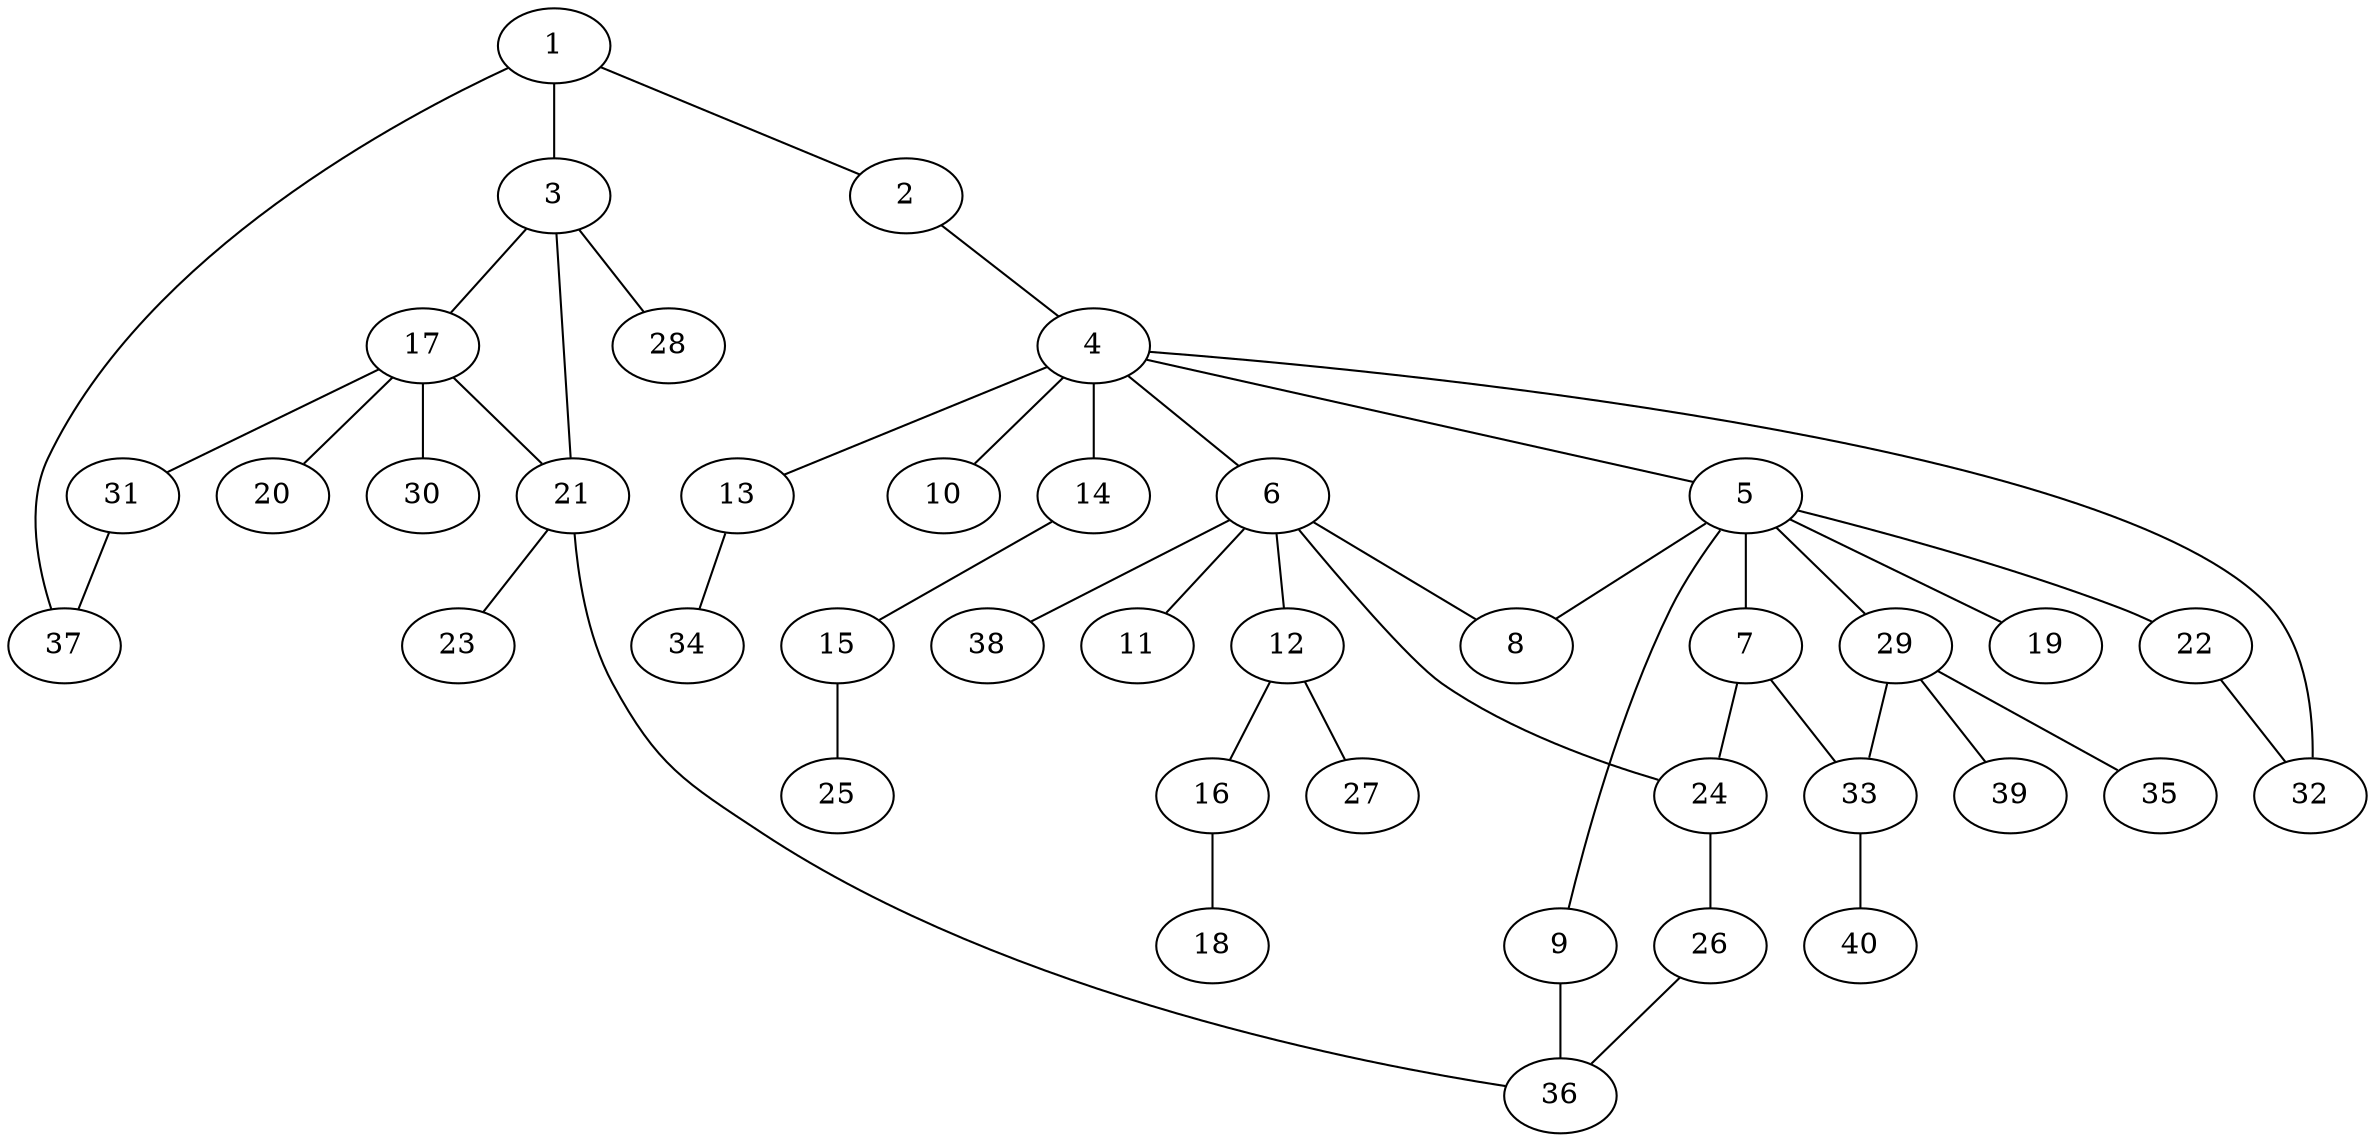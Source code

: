 graph graphname {1--2
1--3
1--37
2--4
3--17
3--21
3--28
4--5
4--6
4--10
4--13
4--14
4--32
5--7
5--8
5--9
5--19
5--22
5--29
6--8
6--11
6--12
6--24
6--38
7--24
7--33
9--36
12--16
12--27
13--34
14--15
15--25
16--18
17--20
17--21
17--30
17--31
21--23
21--36
22--32
24--26
26--36
29--33
29--35
29--39
31--37
33--40
}